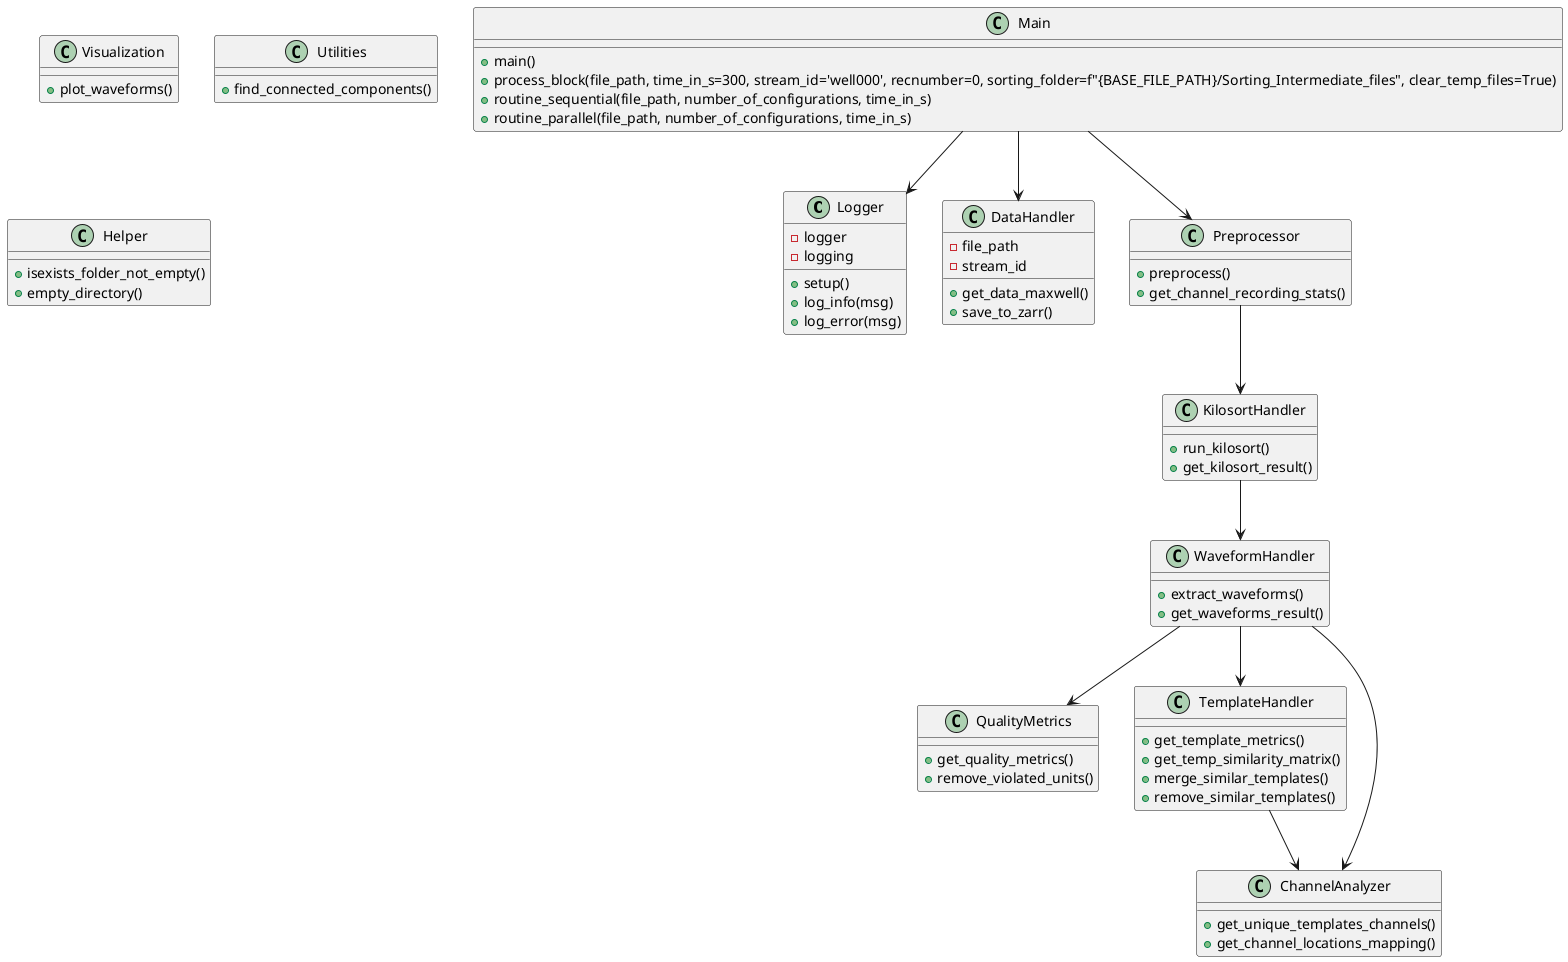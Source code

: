 @startuml

class Logger {
  - logger
  - logging
  + setup()
  + log_info(msg)
  + log_error(msg)
}

class DataHandler {
  - file_path
  - stream_id
  + get_data_maxwell()
  + save_to_zarr()
}

class Preprocessor {
  + preprocess()
  + get_channel_recording_stats()
}

class KilosortHandler {
  + run_kilosort()
  + get_kilosort_result()
}

class WaveformHandler {
  + extract_waveforms()
  + get_waveforms_result()
}

class QualityMetrics {
  + get_quality_metrics()
  + remove_violated_units()
}

class TemplateHandler {
  + get_template_metrics()
  + get_temp_similarity_matrix()
  + merge_similar_templates()
  + remove_similar_templates()
}

class ChannelAnalyzer {
  + get_unique_templates_channels()
  + get_channel_locations_mapping()
}

class Visualization {
  + plot_waveforms()
}

class Utilities {
  + find_connected_components()
}

class Helper {
  + isexists_folder_not_empty()
  + empty_directory()
}

class Main {
  + main()
  + process_block(file_path, time_in_s=300, stream_id='well000', recnumber=0, sorting_folder=f"{BASE_FILE_PATH}/Sorting_Intermediate_files", clear_temp_files=True)
  + routine_sequential(file_path, number_of_configurations, time_in_s)
  + routine_parallel(file_path, number_of_configurations, time_in_s)
}

Main --> Logger
Main --> DataHandler
Main --> Preprocessor
Preprocessor --> KilosortHandler
KilosortHandler --> WaveformHandler
WaveformHandler --> QualityMetrics
WaveformHandler --> TemplateHandler
TemplateHandler --> ChannelAnalyzer
WaveformHandler --> ChannelAnalyzer

@enduml
